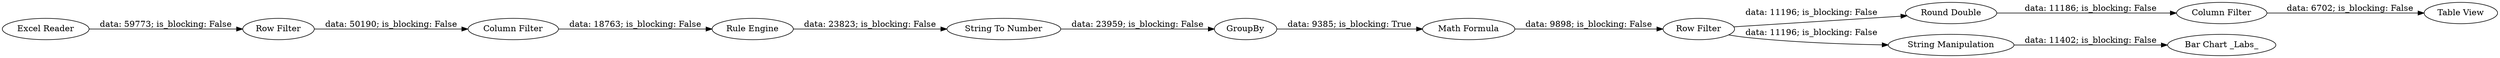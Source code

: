digraph {
	"-4373564411363419164_10" [label="Bar Chart _Labs_"]
	"-4373564411363419164_5" [label="Row Filter"]
	"-4373564411363419164_12" [label="Row Filter"]
	"-4373564411363419164_7" [label="Column Filter"]
	"-4373564411363419164_9" [label="String To Number"]
	"-4373564411363419164_11" [label="Math Formula"]
	"-4373564411363419164_13" [label="Excel Reader"]
	"-4373564411363419164_16" [label="Round Double"]
	"-4373564411363419164_8" [label=GroupBy]
	"-4373564411363419164_14" [label="String Manipulation"]
	"-4373564411363419164_17" [label="Column Filter"]
	"-4373564411363419164_18" [label="Table View"]
	"-4373564411363419164_3" [label="Rule Engine"]
	"-4373564411363419164_3" -> "-4373564411363419164_9" [label="data: 23823; is_blocking: False"]
	"-4373564411363419164_17" -> "-4373564411363419164_18" [label="data: 6702; is_blocking: False"]
	"-4373564411363419164_9" -> "-4373564411363419164_8" [label="data: 23959; is_blocking: False"]
	"-4373564411363419164_13" -> "-4373564411363419164_5" [label="data: 59773; is_blocking: False"]
	"-4373564411363419164_7" -> "-4373564411363419164_3" [label="data: 18763; is_blocking: False"]
	"-4373564411363419164_11" -> "-4373564411363419164_12" [label="data: 9898; is_blocking: False"]
	"-4373564411363419164_12" -> "-4373564411363419164_14" [label="data: 11196; is_blocking: False"]
	"-4373564411363419164_16" -> "-4373564411363419164_17" [label="data: 11186; is_blocking: False"]
	"-4373564411363419164_5" -> "-4373564411363419164_7" [label="data: 50190; is_blocking: False"]
	"-4373564411363419164_12" -> "-4373564411363419164_16" [label="data: 11196; is_blocking: False"]
	"-4373564411363419164_14" -> "-4373564411363419164_10" [label="data: 11402; is_blocking: False"]
	"-4373564411363419164_8" -> "-4373564411363419164_11" [label="data: 9385; is_blocking: True"]
	rankdir=LR
}
